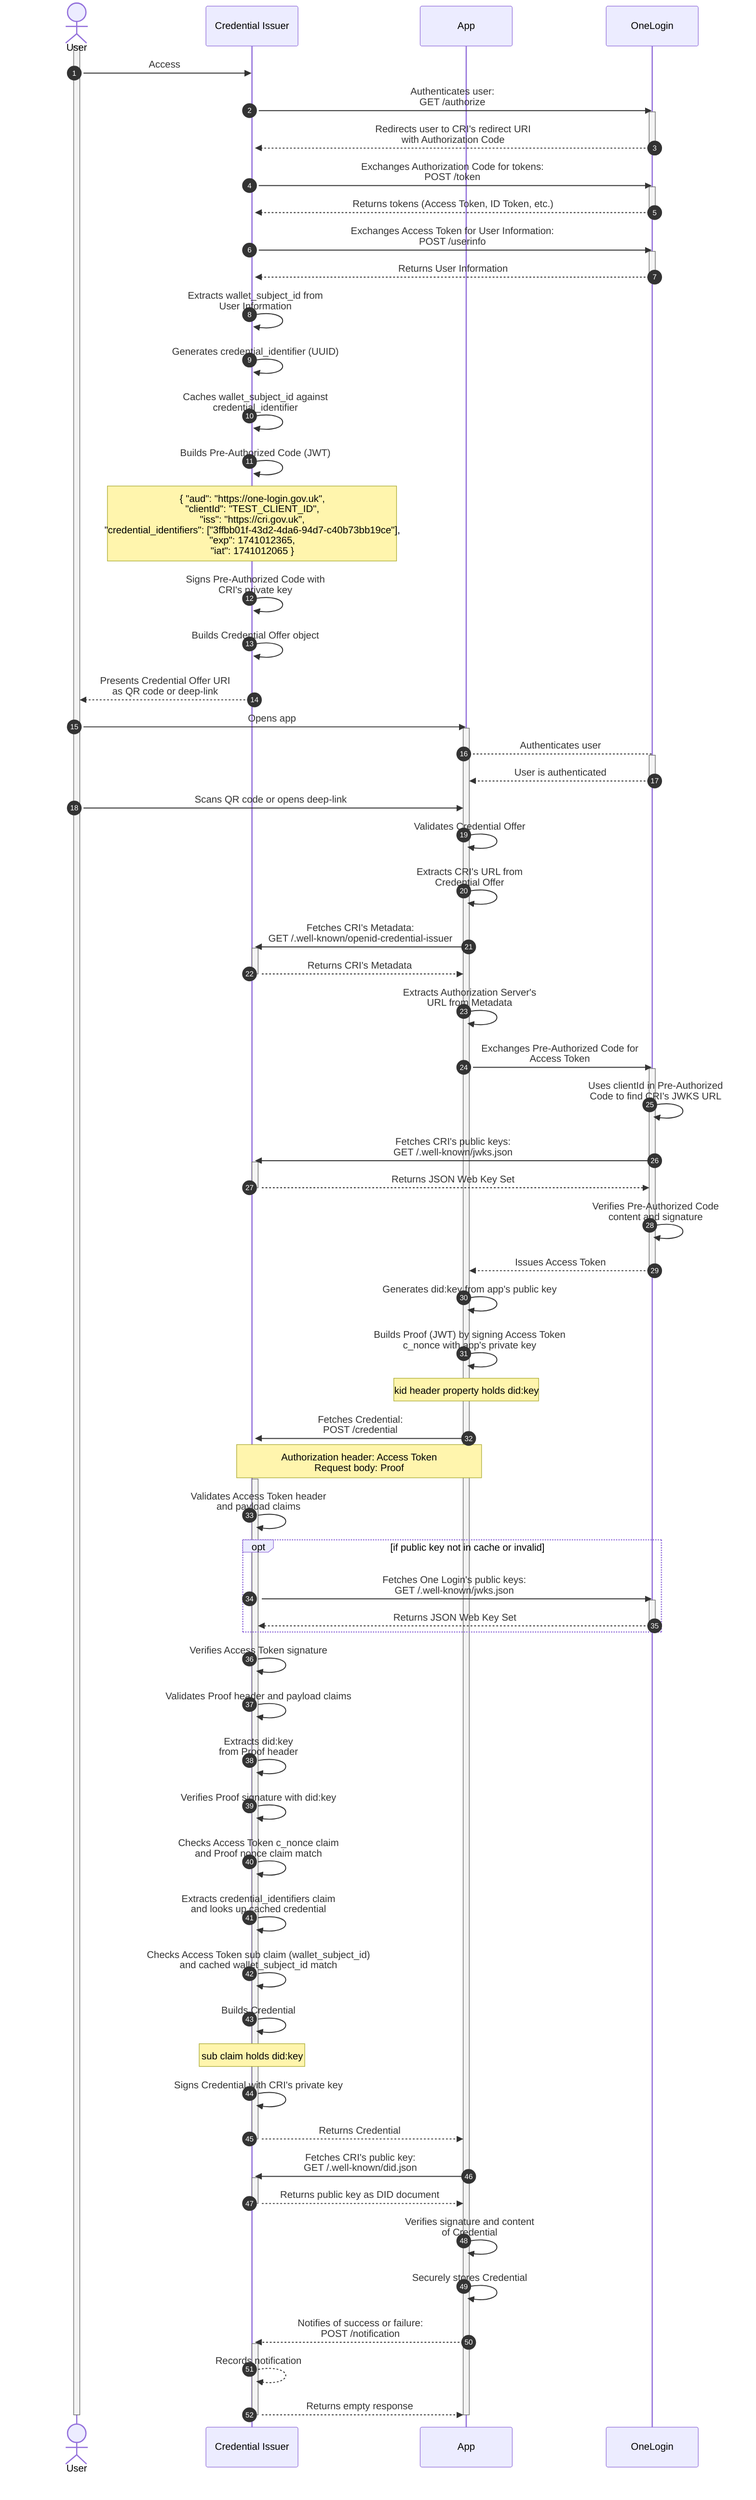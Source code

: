 sequenceDiagram
    autonumber
    actor User as User
    participant CRI as Credential Issuer
    participant App as App
    participant OneLogin as OneLogin
    activate User
    User->>CRI: Access
    activate CRI
    CRI->>OneLogin: Authenticates user:<br> GET /authorize
    activate OneLogin
    OneLogin-->>CRI: Redirects user to CRI's redirect URI<br> with Authorization Code
    deactivate OneLogin
    CRI->>OneLogin: Exchanges Authorization Code for tokens:<br> POST /token
    activate OneLogin
    OneLogin-->>CRI: Returns tokens (Access Token, ID Token, etc.)
    deactivate OneLogin
    CRI->>OneLogin: Exchanges Access Token for User Information:<br>POST /userinfo
    activate OneLogin
    OneLogin-->>CRI: Returns User Information
    deactivate OneLogin
    CRI->>CRI: Extracts wallet_subject_id from<br> User Information
    CRI->>CRI: Generates credential_identifier (UUID)
    CRI->>CRI: Caches wallet_subject_id against<br> credential_identifier
    CRI->>CRI: Builds Pre-Authorized Code (JWT)
    note over CRI: { "aud": "https://one-login.gov.uk",<br> "clientId": "TEST_CLIENT_ID",<br> "iss": "https://cri.gov.uk",<br> "credential_identifiers": ["3ffbb01f-43d2-4da6-94d7-c40b73bb19ce"],<br> "exp": 1741012365, <br>"iat": 1741012065 }
    CRI->>CRI: Signs Pre-Authorized Code with<br> CRI's private key
    CRI->>CRI: Builds Credential Offer object
    CRI-->>User: Presents Credential Offer URI<br> as QR code or deep-link
    User->>App: Opens app
    activate App
    App-->OneLogin: Authenticates user
    activate OneLogin
    OneLogin-->>App: User is authenticated
    deactivate OneLogin
    User->>App: Scans QR code or opens deep-link
    App->>App: Validates Credential Offer
    App->>App: Extracts CRI's URL from<br> Credential Offer
    App->>CRI: Fetches CRI's Metadata:<br> GET /.well-known/openid-credential-issuer
    activate CRI
    CRI-->>App: Returns CRI's Metadata
    deactivate CRI
    App->>App: Extracts Authorization Server's<br> URL from Metadata
    App->>OneLogin: Exchanges Pre-Authorized Code for<br> Access Token
    activate OneLogin
    OneLogin->>OneLogin: Uses clientId in  Pre-Authorized<br> Code to find CRI's JWKS URL
    OneLogin->>CRI: Fetches CRI's public keys:<br> GET /.well-known/jwks.json
    activate CRI
    CRI-->>OneLogin: Returns JSON Web Key Set
    deactivate CRI
    OneLogin->>OneLogin: Verifies Pre-Authorized Code<br> content and signature
    OneLogin-->>App: Issues Access Token
    deactivate OneLogin
    App->>App: Generates did:key from app's public key
    App->>App: Builds Proof (JWT) by signing Access Token<br> c_nonce with app's private key
    note over App: kid header property holds did:key
    App->>CRI: Fetches Credential:<br> POST /credential
    Note over App,CRI: Authorization header: Access Token<br>Request body: Proof
    activate CRI
    CRI->>CRI: Validates Access Token header<br> and payload claims
    opt if public key not in cache or invalid
        CRI->>OneLogin: Fetches One Login's public keys:<br> GET /.well-known/jwks.json
        activate OneLogin
        OneLogin-->>CRI: Returns JSON Web Key Set
        deactivate OneLogin
    end
    CRI->>CRI: Verifies Access Token signature
    CRI->>CRI: Validates Proof header and payload claims
    CRI->>CRI: Extracts did:key<br> from Proof header
    CRI->>CRI: Verifies Proof signature with did:key
    CRI->>CRI: Checks Access Token c_nonce claim<br> and Proof nonce claim match
    CRI->>CRI: Extracts credential_identifiers claim<br> and looks up cached credential
    CRI->>CRI: Checks Access Token sub claim (wallet_subject_id)<br> and cached wallet_subject_id match
    CRI->>CRI: Builds Credential
    note over CRI: sub claim holds did:key
    CRI->>CRI: Signs Credential with CRI's private key
    CRI-->>App: Returns Credential
    deactivate CRI
    App->>CRI: Fetches CRI's public key:<br> GET /.well-known/did.json
    activate CRI
    CRI-->>App: Returns public key as DID document
    deactivate CRI
    App->>App: Verifies signature and content<br> of Credential
    App->>App: Securely stores Credential
    App-->>CRI: Notifies of success or failure:<br>POST /notification
    activate CRI
    CRI-->>CRI: Records notification
    CRI-->>App: Returns empty response
    deactivate CRI
    deactivate App
    deactivate User
